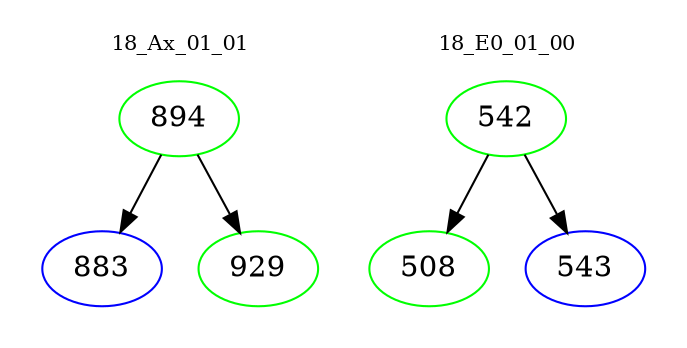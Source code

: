 digraph{
subgraph cluster_0 {
color = white
label = "18_Ax_01_01";
fontsize=10;
T0_894 [label="894", color="green"]
T0_894 -> T0_883 [color="black"]
T0_883 [label="883", color="blue"]
T0_894 -> T0_929 [color="black"]
T0_929 [label="929", color="green"]
}
subgraph cluster_1 {
color = white
label = "18_E0_01_00";
fontsize=10;
T1_542 [label="542", color="green"]
T1_542 -> T1_508 [color="black"]
T1_508 [label="508", color="green"]
T1_542 -> T1_543 [color="black"]
T1_543 [label="543", color="blue"]
}
}
